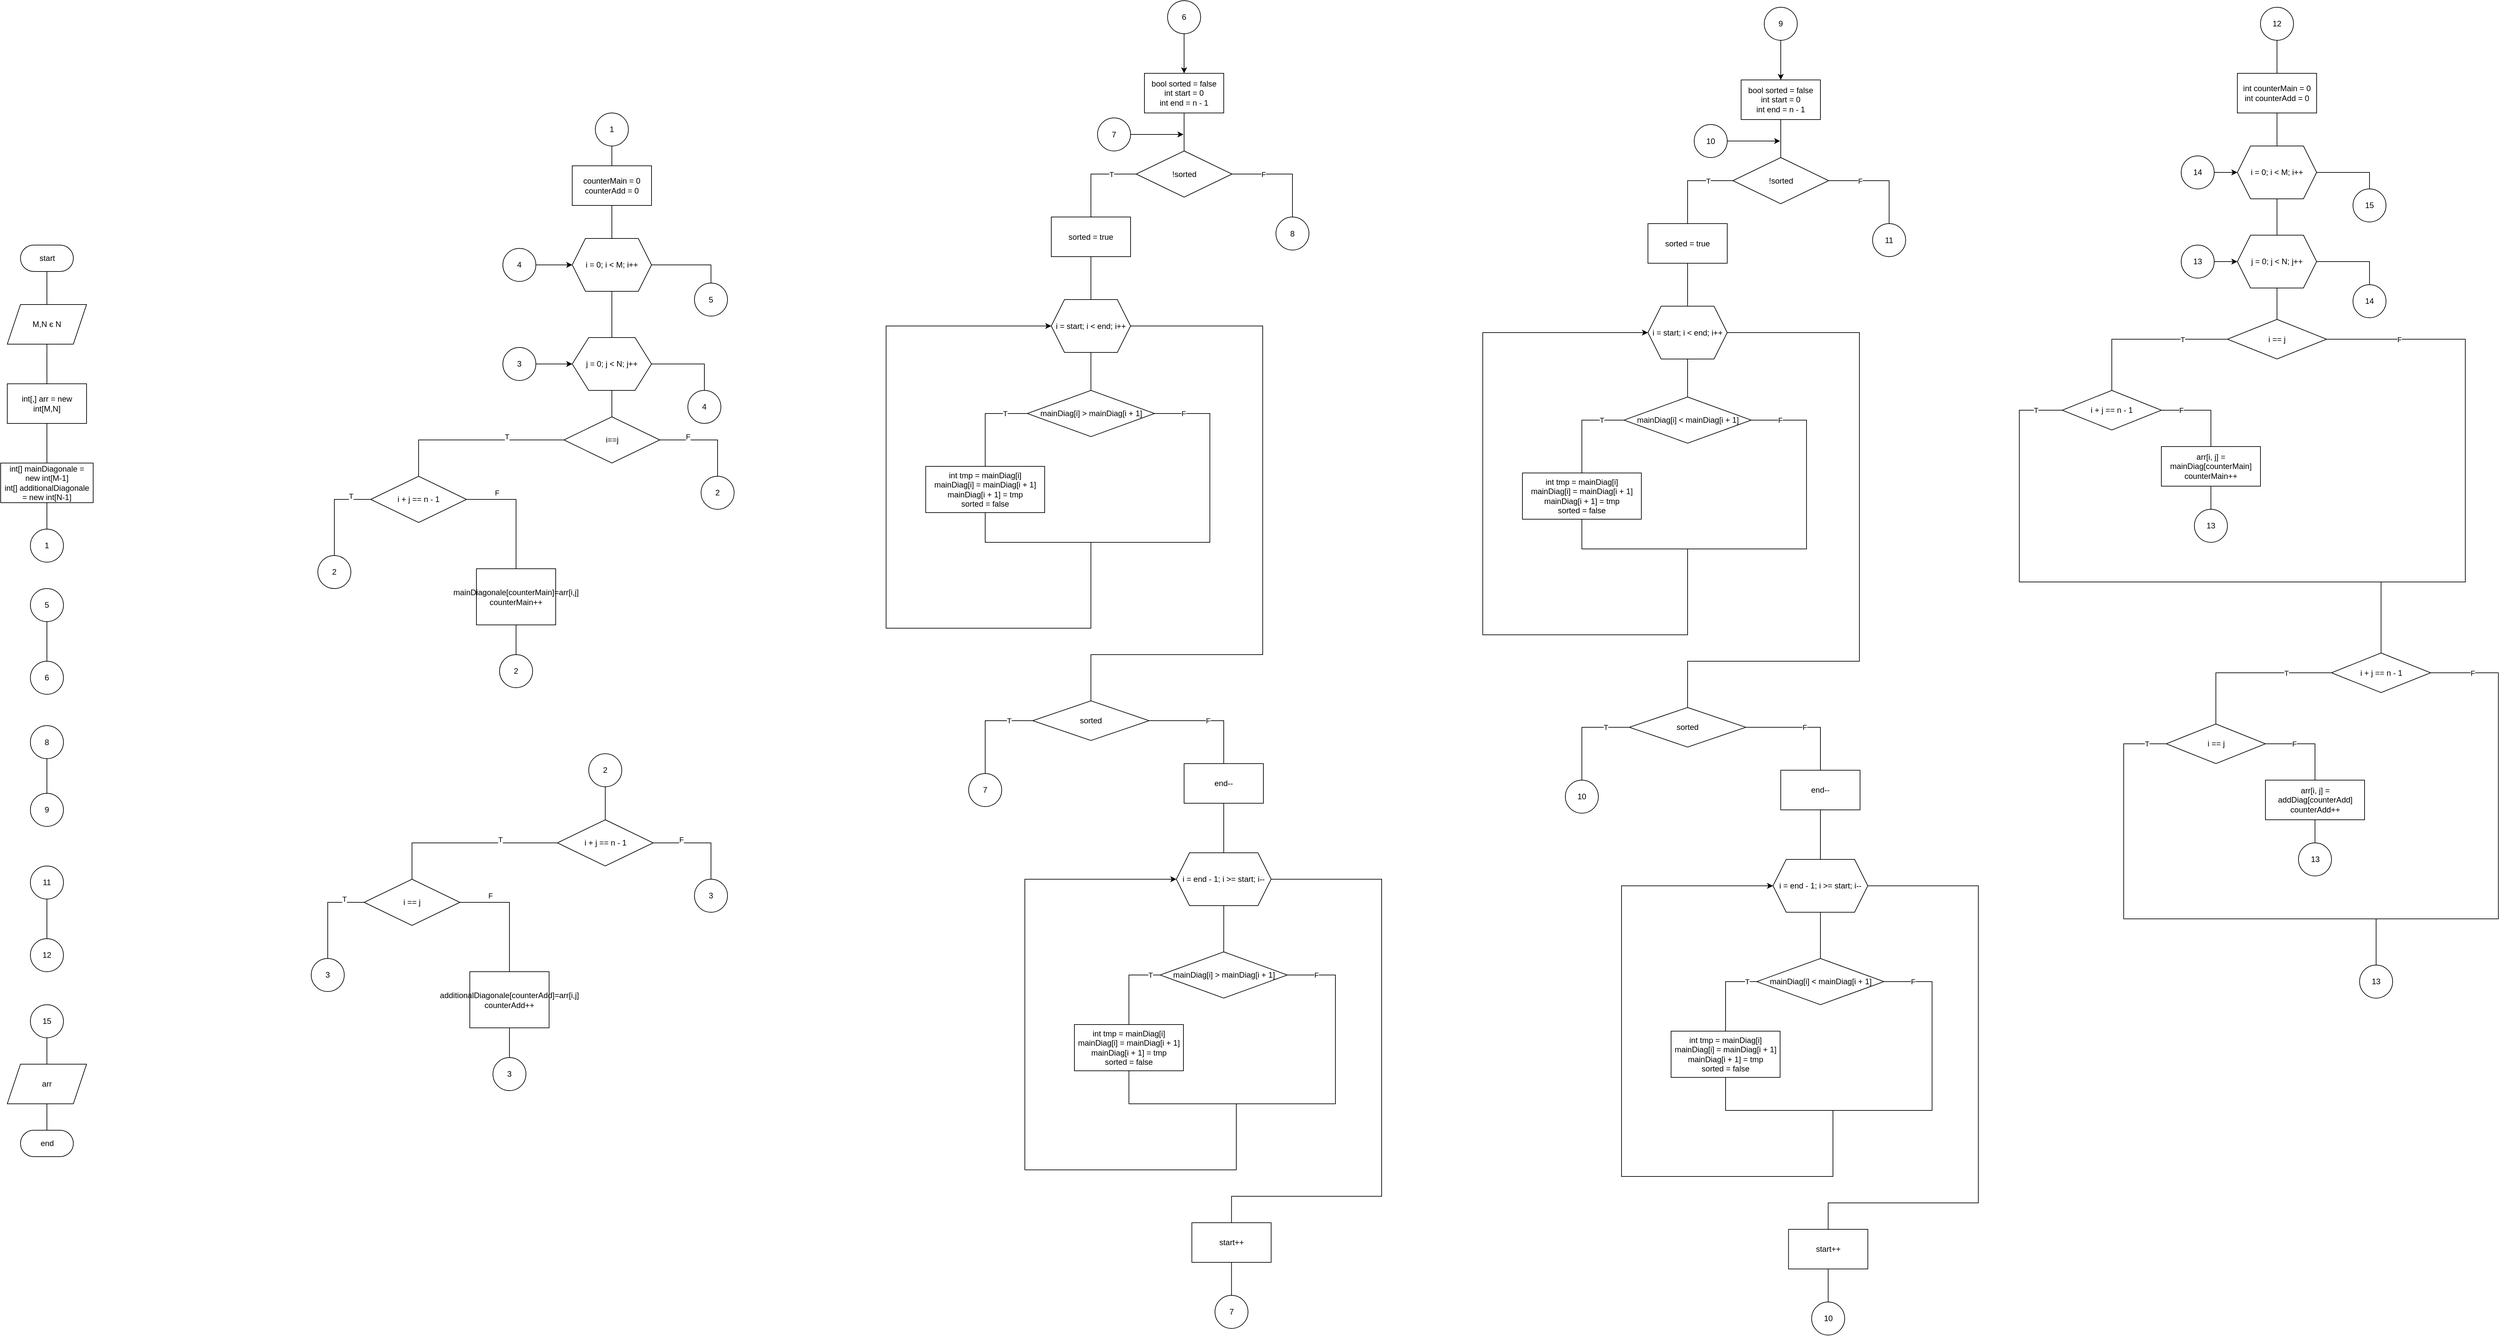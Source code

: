 <mxfile version="15.2.7" type="device"><diagram id="kcGEnIb-s4GbAaWjEmG8" name="Сторінка-1"><mxGraphModel dx="3387" dy="1480" grid="1" gridSize="10" guides="1" tooltips="1" connect="1" arrows="1" fold="1" page="1" pageScale="1" pageWidth="827" pageHeight="1169" math="0" shadow="0"><root><mxCell id="0"/><mxCell id="1" parent="0"/><mxCell id="-osFqX04Jmf_6uhI0nrm-4" style="edgeStyle=orthogonalEdgeStyle;rounded=0;orthogonalLoop=1;jettySize=auto;html=1;entryX=0.5;entryY=0;entryDx=0;entryDy=0;endArrow=none;endFill=0;" edge="1" parent="1" source="-osFqX04Jmf_6uhI0nrm-1" target="-osFqX04Jmf_6uhI0nrm-3"><mxGeometry relative="1" as="geometry"/></mxCell><mxCell id="-osFqX04Jmf_6uhI0nrm-1" value="start" style="html=1;dashed=0;whitespace=wrap;shape=mxgraph.dfd.start" vertex="1" parent="1"><mxGeometry x="-520" y="430" width="80" height="40" as="geometry"/></mxCell><mxCell id="-osFqX04Jmf_6uhI0nrm-7" style="edgeStyle=orthogonalEdgeStyle;rounded=0;orthogonalLoop=1;jettySize=auto;html=1;entryX=0.5;entryY=0;entryDx=0;entryDy=0;endArrow=none;endFill=0;" edge="1" parent="1" source="-osFqX04Jmf_6uhI0nrm-3" target="-osFqX04Jmf_6uhI0nrm-6"><mxGeometry relative="1" as="geometry"/></mxCell><mxCell id="-osFqX04Jmf_6uhI0nrm-3" value="M,N є N" style="shape=parallelogram;perimeter=parallelogramPerimeter;whiteSpace=wrap;html=1;fixedSize=1;" vertex="1" parent="1"><mxGeometry x="-540" y="520" width="120" height="60" as="geometry"/></mxCell><mxCell id="-osFqX04Jmf_6uhI0nrm-9" style="edgeStyle=orthogonalEdgeStyle;rounded=0;orthogonalLoop=1;jettySize=auto;html=1;entryX=0.5;entryY=0;entryDx=0;entryDy=0;endArrow=none;endFill=0;" edge="1" parent="1" source="-osFqX04Jmf_6uhI0nrm-6" target="-osFqX04Jmf_6uhI0nrm-8"><mxGeometry relative="1" as="geometry"/></mxCell><mxCell id="-osFqX04Jmf_6uhI0nrm-6" value="int[,] arr = new int[M,N]" style="rounded=0;whiteSpace=wrap;html=1;" vertex="1" parent="1"><mxGeometry x="-540" y="640" width="120" height="60" as="geometry"/></mxCell><mxCell id="-osFqX04Jmf_6uhI0nrm-11" style="edgeStyle=orthogonalEdgeStyle;rounded=0;orthogonalLoop=1;jettySize=auto;html=1;entryX=0.5;entryY=0;entryDx=0;entryDy=0;endArrow=none;endFill=0;" edge="1" parent="1" source="-osFqX04Jmf_6uhI0nrm-8" target="-osFqX04Jmf_6uhI0nrm-10"><mxGeometry relative="1" as="geometry"/></mxCell><mxCell id="-osFqX04Jmf_6uhI0nrm-8" value="int[] mainDiagonale = new int[M-1]&lt;br&gt;int[] additionalDiagonale = new int[N-1]" style="rounded=0;whiteSpace=wrap;html=1;" vertex="1" parent="1"><mxGeometry x="-550" y="760" width="140" height="60" as="geometry"/></mxCell><mxCell id="-osFqX04Jmf_6uhI0nrm-10" value="1" style="ellipse;whiteSpace=wrap;html=1;aspect=fixed;" vertex="1" parent="1"><mxGeometry x="-505" y="860" width="50" height="50" as="geometry"/></mxCell><mxCell id="-osFqX04Jmf_6uhI0nrm-32" style="edgeStyle=orthogonalEdgeStyle;rounded=0;orthogonalLoop=1;jettySize=auto;html=1;entryX=0.5;entryY=0;entryDx=0;entryDy=0;endArrow=none;endFill=0;" edge="1" parent="1" source="-osFqX04Jmf_6uhI0nrm-12" target="-osFqX04Jmf_6uhI0nrm-31"><mxGeometry relative="1" as="geometry"/></mxCell><mxCell id="-osFqX04Jmf_6uhI0nrm-12" value="1" style="ellipse;whiteSpace=wrap;html=1;aspect=fixed;" vertex="1" parent="1"><mxGeometry x="350" y="230" width="50" height="50" as="geometry"/></mxCell><mxCell id="-osFqX04Jmf_6uhI0nrm-16" style="edgeStyle=orthogonalEdgeStyle;rounded=0;orthogonalLoop=1;jettySize=auto;html=1;entryX=0.5;entryY=0;entryDx=0;entryDy=0;endArrow=none;endFill=0;" edge="1" parent="1" source="-osFqX04Jmf_6uhI0nrm-13" target="-osFqX04Jmf_6uhI0nrm-19"><mxGeometry relative="1" as="geometry"><mxPoint x="375" y="560" as="targetPoint"/><Array as="points"/></mxGeometry></mxCell><mxCell id="-osFqX04Jmf_6uhI0nrm-45" style="edgeStyle=orthogonalEdgeStyle;rounded=0;orthogonalLoop=1;jettySize=auto;html=1;entryX=0.5;entryY=0;entryDx=0;entryDy=0;endArrow=none;endFill=0;" edge="1" parent="1" source="-osFqX04Jmf_6uhI0nrm-13" target="-osFqX04Jmf_6uhI0nrm-44"><mxGeometry relative="1" as="geometry"><Array as="points"><mxPoint x="525" y="460"/></Array></mxGeometry></mxCell><mxCell id="-osFqX04Jmf_6uhI0nrm-13" value="i = 0; i &amp;lt; M; i++" style="shape=hexagon;perimeter=hexagonPerimeter2;whiteSpace=wrap;html=1;fixedSize=1;" vertex="1" parent="1"><mxGeometry x="315" y="420" width="120" height="80" as="geometry"/></mxCell><mxCell id="-osFqX04Jmf_6uhI0nrm-26" value="T" style="edgeStyle=orthogonalEdgeStyle;rounded=0;orthogonalLoop=1;jettySize=auto;html=1;entryX=0.5;entryY=0;entryDx=0;entryDy=0;endArrow=none;endFill=0;" edge="1" parent="1" source="-osFqX04Jmf_6uhI0nrm-18" target="-osFqX04Jmf_6uhI0nrm-25"><mxGeometry x="-0.37" y="-5" relative="1" as="geometry"><Array as="points"><mxPoint x="83" y="725"/></Array><mxPoint as="offset"/></mxGeometry></mxCell><mxCell id="-osFqX04Jmf_6uhI0nrm-49" value="F" style="edgeStyle=orthogonalEdgeStyle;rounded=0;orthogonalLoop=1;jettySize=auto;html=1;entryX=0.5;entryY=0;entryDx=0;entryDy=0;endArrow=none;endFill=0;" edge="1" parent="1" source="-osFqX04Jmf_6uhI0nrm-18" target="-osFqX04Jmf_6uhI0nrm-48"><mxGeometry x="-0.402" y="5" relative="1" as="geometry"><mxPoint as="offset"/></mxGeometry></mxCell><mxCell id="-osFqX04Jmf_6uhI0nrm-18" value="i==j" style="rhombus;whiteSpace=wrap;html=1;" vertex="1" parent="1"><mxGeometry x="302.5" y="690" width="145" height="70" as="geometry"/></mxCell><mxCell id="-osFqX04Jmf_6uhI0nrm-20" style="edgeStyle=orthogonalEdgeStyle;rounded=0;orthogonalLoop=1;jettySize=auto;html=1;entryX=0.5;entryY=0;entryDx=0;entryDy=0;endArrow=none;endFill=0;" edge="1" parent="1" source="-osFqX04Jmf_6uhI0nrm-19" target="-osFqX04Jmf_6uhI0nrm-18"><mxGeometry relative="1" as="geometry"/></mxCell><mxCell id="-osFqX04Jmf_6uhI0nrm-43" style="edgeStyle=orthogonalEdgeStyle;rounded=0;orthogonalLoop=1;jettySize=auto;html=1;entryX=0.5;entryY=0;entryDx=0;entryDy=0;endArrow=none;endFill=0;" edge="1" parent="1" source="-osFqX04Jmf_6uhI0nrm-19" target="-osFqX04Jmf_6uhI0nrm-42"><mxGeometry relative="1" as="geometry"><Array as="points"><mxPoint x="515" y="610"/></Array></mxGeometry></mxCell><mxCell id="-osFqX04Jmf_6uhI0nrm-19" value="j = 0; j &amp;lt; N; j++" style="shape=hexagon;perimeter=hexagonPerimeter2;whiteSpace=wrap;html=1;fixedSize=1;size=25;" vertex="1" parent="1"><mxGeometry x="315" y="570" width="120" height="80" as="geometry"/></mxCell><mxCell id="-osFqX04Jmf_6uhI0nrm-28" value="F" style="edgeStyle=orthogonalEdgeStyle;rounded=0;orthogonalLoop=1;jettySize=auto;html=1;entryX=0.5;entryY=0;entryDx=0;entryDy=0;endArrow=none;endFill=0;" edge="1" parent="1" source="-osFqX04Jmf_6uhI0nrm-25" target="-osFqX04Jmf_6uhI0nrm-27"><mxGeometry x="-0.496" y="10" relative="1" as="geometry"><Array as="points"><mxPoint x="230" y="815"/></Array><mxPoint as="offset"/></mxGeometry></mxCell><mxCell id="-osFqX04Jmf_6uhI0nrm-35" value="T" style="edgeStyle=orthogonalEdgeStyle;rounded=0;orthogonalLoop=1;jettySize=auto;html=1;entryX=0.5;entryY=0;entryDx=0;entryDy=0;endArrow=none;endFill=0;" edge="1" parent="1" source="-osFqX04Jmf_6uhI0nrm-25" target="-osFqX04Jmf_6uhI0nrm-47"><mxGeometry x="-0.57" y="-5" relative="1" as="geometry"><mxPoint x="-45" y="900" as="targetPoint"/><mxPoint as="offset"/></mxGeometry></mxCell><mxCell id="-osFqX04Jmf_6uhI0nrm-25" value="i + j == n - 1" style="rhombus;whiteSpace=wrap;html=1;" vertex="1" parent="1"><mxGeometry x="10" y="780" width="145" height="70" as="geometry"/></mxCell><mxCell id="-osFqX04Jmf_6uhI0nrm-62" style="edgeStyle=orthogonalEdgeStyle;rounded=0;orthogonalLoop=1;jettySize=auto;html=1;entryX=0.5;entryY=0;entryDx=0;entryDy=0;endArrow=none;endFill=0;" edge="1" parent="1" source="-osFqX04Jmf_6uhI0nrm-27" target="-osFqX04Jmf_6uhI0nrm-61"><mxGeometry relative="1" as="geometry"/></mxCell><mxCell id="-osFqX04Jmf_6uhI0nrm-27" value="mainDiagonale[counterMain]=arr[i,j]&lt;br&gt;counterMain++" style="rounded=0;whiteSpace=wrap;html=1;" vertex="1" parent="1"><mxGeometry x="170" y="920" width="120" height="85" as="geometry"/></mxCell><mxCell id="-osFqX04Jmf_6uhI0nrm-33" style="edgeStyle=orthogonalEdgeStyle;rounded=0;orthogonalLoop=1;jettySize=auto;html=1;entryX=0.5;entryY=0;entryDx=0;entryDy=0;endArrow=none;endFill=0;" edge="1" parent="1" source="-osFqX04Jmf_6uhI0nrm-31" target="-osFqX04Jmf_6uhI0nrm-13"><mxGeometry relative="1" as="geometry"/></mxCell><mxCell id="-osFqX04Jmf_6uhI0nrm-31" value="&lt;span style=&quot;color: rgb(0 , 0 , 0) ; font-family: &amp;#34;helvetica&amp;#34; ; font-size: 12px ; font-style: normal ; font-weight: 400 ; letter-spacing: normal ; text-align: center ; text-indent: 0px ; text-transform: none ; word-spacing: 0px ; background-color: rgb(248 , 249 , 250) ; display: inline ; float: none&quot;&gt;counterMain = 0&lt;br&gt;&lt;/span&gt;counterAdd = 0" style="rounded=0;whiteSpace=wrap;html=1;" vertex="1" parent="1"><mxGeometry x="315" y="310" width="120" height="60" as="geometry"/></mxCell><mxCell id="-osFqX04Jmf_6uhI0nrm-40" style="edgeStyle=orthogonalEdgeStyle;rounded=0;orthogonalLoop=1;jettySize=auto;html=1;entryX=0;entryY=0.5;entryDx=0;entryDy=0;endArrow=classic;endFill=1;" edge="1" parent="1" source="-osFqX04Jmf_6uhI0nrm-36" target="-osFqX04Jmf_6uhI0nrm-19"><mxGeometry relative="1" as="geometry"/></mxCell><mxCell id="-osFqX04Jmf_6uhI0nrm-36" value="3" style="ellipse;whiteSpace=wrap;html=1;aspect=fixed;" vertex="1" parent="1"><mxGeometry x="210" y="585" width="50" height="50" as="geometry"/></mxCell><mxCell id="-osFqX04Jmf_6uhI0nrm-41" style="edgeStyle=orthogonalEdgeStyle;rounded=0;orthogonalLoop=1;jettySize=auto;html=1;entryX=0;entryY=0.5;entryDx=0;entryDy=0;endArrow=classic;endFill=1;" edge="1" parent="1" source="-osFqX04Jmf_6uhI0nrm-38" target="-osFqX04Jmf_6uhI0nrm-13"><mxGeometry relative="1" as="geometry"/></mxCell><mxCell id="-osFqX04Jmf_6uhI0nrm-38" value="4" style="ellipse;whiteSpace=wrap;html=1;aspect=fixed;" vertex="1" parent="1"><mxGeometry x="210" y="435" width="50" height="50" as="geometry"/></mxCell><mxCell id="-osFqX04Jmf_6uhI0nrm-42" value="4" style="ellipse;whiteSpace=wrap;html=1;aspect=fixed;" vertex="1" parent="1"><mxGeometry x="490" y="650" width="50" height="50" as="geometry"/></mxCell><mxCell id="-osFqX04Jmf_6uhI0nrm-44" value="5" style="ellipse;whiteSpace=wrap;html=1;aspect=fixed;" vertex="1" parent="1"><mxGeometry x="500" y="487.5" width="50" height="50" as="geometry"/></mxCell><mxCell id="-osFqX04Jmf_6uhI0nrm-68" style="edgeStyle=orthogonalEdgeStyle;rounded=0;orthogonalLoop=1;jettySize=auto;html=1;entryX=0.5;entryY=0;entryDx=0;entryDy=0;endArrow=none;endFill=0;" edge="1" parent="1" source="-osFqX04Jmf_6uhI0nrm-46" target="-osFqX04Jmf_6uhI0nrm-67"><mxGeometry relative="1" as="geometry"/></mxCell><mxCell id="-osFqX04Jmf_6uhI0nrm-46" value="5" style="ellipse;whiteSpace=wrap;html=1;aspect=fixed;" vertex="1" parent="1"><mxGeometry x="-505" y="950" width="50" height="50" as="geometry"/></mxCell><mxCell id="-osFqX04Jmf_6uhI0nrm-47" value="2" style="ellipse;whiteSpace=wrap;html=1;aspect=fixed;" vertex="1" parent="1"><mxGeometry x="-70" y="900" width="50" height="50" as="geometry"/></mxCell><mxCell id="-osFqX04Jmf_6uhI0nrm-48" value="2" style="ellipse;whiteSpace=wrap;html=1;aspect=fixed;" vertex="1" parent="1"><mxGeometry x="510" y="780" width="50" height="50" as="geometry"/></mxCell><mxCell id="-osFqX04Jmf_6uhI0nrm-60" style="edgeStyle=orthogonalEdgeStyle;rounded=0;orthogonalLoop=1;jettySize=auto;html=1;entryX=0.5;entryY=0;entryDx=0;entryDy=0;endArrow=none;endFill=0;exitX=0.5;exitY=1;exitDx=0;exitDy=0;" edge="1" parent="1" source="-osFqX04Jmf_6uhI0nrm-50" target="-osFqX04Jmf_6uhI0nrm-53"><mxGeometry relative="1" as="geometry"><mxPoint x="365" y="1220" as="sourcePoint"/></mxGeometry></mxCell><mxCell id="-osFqX04Jmf_6uhI0nrm-50" value="2" style="ellipse;whiteSpace=wrap;html=1;aspect=fixed;" vertex="1" parent="1"><mxGeometry x="340" y="1200" width="50" height="50" as="geometry"/></mxCell><mxCell id="-osFqX04Jmf_6uhI0nrm-51" value="T" style="edgeStyle=orthogonalEdgeStyle;rounded=0;orthogonalLoop=1;jettySize=auto;html=1;entryX=0.5;entryY=0;entryDx=0;entryDy=0;endArrow=none;endFill=0;" edge="1" parent="1" source="-osFqX04Jmf_6uhI0nrm-53" target="-osFqX04Jmf_6uhI0nrm-56"><mxGeometry x="-0.37" y="-5" relative="1" as="geometry"><Array as="points"><mxPoint x="73" y="1335"/></Array><mxPoint as="offset"/></mxGeometry></mxCell><mxCell id="-osFqX04Jmf_6uhI0nrm-52" value="F" style="edgeStyle=orthogonalEdgeStyle;rounded=0;orthogonalLoop=1;jettySize=auto;html=1;entryX=0.5;entryY=0;entryDx=0;entryDy=0;endArrow=none;endFill=0;" edge="1" parent="1" source="-osFqX04Jmf_6uhI0nrm-53" target="-osFqX04Jmf_6uhI0nrm-59"><mxGeometry x="-0.402" y="5" relative="1" as="geometry"><mxPoint as="offset"/></mxGeometry></mxCell><mxCell id="-osFqX04Jmf_6uhI0nrm-53" value="i + j == n - 1" style="rhombus;whiteSpace=wrap;html=1;" vertex="1" parent="1"><mxGeometry x="292.5" y="1300" width="145" height="70" as="geometry"/></mxCell><mxCell id="-osFqX04Jmf_6uhI0nrm-54" value="F" style="edgeStyle=orthogonalEdgeStyle;rounded=0;orthogonalLoop=1;jettySize=auto;html=1;entryX=0.5;entryY=0;entryDx=0;entryDy=0;endArrow=none;endFill=0;" edge="1" parent="1" source="-osFqX04Jmf_6uhI0nrm-56" target="-osFqX04Jmf_6uhI0nrm-57"><mxGeometry x="-0.496" y="10" relative="1" as="geometry"><Array as="points"><mxPoint x="220" y="1425"/></Array><mxPoint as="offset"/></mxGeometry></mxCell><mxCell id="-osFqX04Jmf_6uhI0nrm-55" value="T" style="edgeStyle=orthogonalEdgeStyle;rounded=0;orthogonalLoop=1;jettySize=auto;html=1;entryX=0.5;entryY=0;entryDx=0;entryDy=0;endArrow=none;endFill=0;" edge="1" parent="1" source="-osFqX04Jmf_6uhI0nrm-56" target="-osFqX04Jmf_6uhI0nrm-58"><mxGeometry x="-0.57" y="-5" relative="1" as="geometry"><mxPoint x="-55" y="1510" as="targetPoint"/><mxPoint as="offset"/></mxGeometry></mxCell><mxCell id="-osFqX04Jmf_6uhI0nrm-56" value="i == j" style="rhombus;whiteSpace=wrap;html=1;" vertex="1" parent="1"><mxGeometry y="1390" width="145" height="70" as="geometry"/></mxCell><mxCell id="-osFqX04Jmf_6uhI0nrm-64" style="edgeStyle=orthogonalEdgeStyle;rounded=0;orthogonalLoop=1;jettySize=auto;html=1;entryX=0.5;entryY=0;entryDx=0;entryDy=0;endArrow=none;endFill=0;" edge="1" parent="1" source="-osFqX04Jmf_6uhI0nrm-57" target="-osFqX04Jmf_6uhI0nrm-63"><mxGeometry relative="1" as="geometry"/></mxCell><mxCell id="-osFqX04Jmf_6uhI0nrm-57" value="additionalDiagonale[counterAdd]=arr[i,j]&lt;br&gt;counterAdd++" style="rounded=0;whiteSpace=wrap;html=1;" vertex="1" parent="1"><mxGeometry x="160" y="1530" width="120" height="85" as="geometry"/></mxCell><mxCell id="-osFqX04Jmf_6uhI0nrm-58" value="3" style="ellipse;whiteSpace=wrap;html=1;aspect=fixed;" vertex="1" parent="1"><mxGeometry x="-80" y="1510" width="50" height="50" as="geometry"/></mxCell><mxCell id="-osFqX04Jmf_6uhI0nrm-59" value="3" style="ellipse;whiteSpace=wrap;html=1;aspect=fixed;" vertex="1" parent="1"><mxGeometry x="500" y="1390" width="50" height="50" as="geometry"/></mxCell><mxCell id="-osFqX04Jmf_6uhI0nrm-61" value="2" style="ellipse;whiteSpace=wrap;html=1;aspect=fixed;" vertex="1" parent="1"><mxGeometry x="205" y="1050" width="50" height="50" as="geometry"/></mxCell><mxCell id="-osFqX04Jmf_6uhI0nrm-63" value="3" style="ellipse;whiteSpace=wrap;html=1;aspect=fixed;" vertex="1" parent="1"><mxGeometry x="195" y="1660" width="50" height="50" as="geometry"/></mxCell><mxCell id="-osFqX04Jmf_6uhI0nrm-67" value="6" style="ellipse;whiteSpace=wrap;html=1;aspect=fixed;" vertex="1" parent="1"><mxGeometry x="-505" y="1060" width="50" height="50" as="geometry"/></mxCell><mxCell id="-osFqX04Jmf_6uhI0nrm-73" style="edgeStyle=orthogonalEdgeStyle;rounded=0;orthogonalLoop=1;jettySize=auto;html=1;entryX=0.5;entryY=0;entryDx=0;entryDy=0;endArrow=classic;endFill=1;" edge="1" parent="1" source="-osFqX04Jmf_6uhI0nrm-69" target="-osFqX04Jmf_6uhI0nrm-72"><mxGeometry relative="1" as="geometry"/></mxCell><mxCell id="-osFqX04Jmf_6uhI0nrm-69" value="6" style="ellipse;whiteSpace=wrap;html=1;aspect=fixed;" vertex="1" parent="1"><mxGeometry x="1216" y="60" width="50" height="50" as="geometry"/></mxCell><mxCell id="-osFqX04Jmf_6uhI0nrm-84" style="edgeStyle=orthogonalEdgeStyle;rounded=0;orthogonalLoop=1;jettySize=auto;html=1;entryX=0.5;entryY=0;entryDx=0;entryDy=0;endArrow=none;endFill=0;" edge="1" parent="1" source="-osFqX04Jmf_6uhI0nrm-72" target="-osFqX04Jmf_6uhI0nrm-74"><mxGeometry relative="1" as="geometry"><mxPoint x="1241.0" y="290" as="targetPoint"/></mxGeometry></mxCell><mxCell id="-osFqX04Jmf_6uhI0nrm-72" value="bool sorted = false&lt;br&gt;int start = 0&lt;br&gt;int end = n - 1" style="rounded=0;whiteSpace=wrap;html=1;" vertex="1" parent="1"><mxGeometry x="1181" y="170" width="120" height="60" as="geometry"/></mxCell><mxCell id="-osFqX04Jmf_6uhI0nrm-80" value="T" style="edgeStyle=orthogonalEdgeStyle;rounded=0;orthogonalLoop=1;jettySize=auto;html=1;entryX=0.5;entryY=0;entryDx=0;entryDy=0;endArrow=none;endFill=0;" edge="1" parent="1" source="-osFqX04Jmf_6uhI0nrm-74" target="-osFqX04Jmf_6uhI0nrm-79"><mxGeometry x="-0.423" relative="1" as="geometry"><mxPoint x="1" as="offset"/></mxGeometry></mxCell><mxCell id="-osFqX04Jmf_6uhI0nrm-120" value="F" style="edgeStyle=orthogonalEdgeStyle;rounded=0;orthogonalLoop=1;jettySize=auto;html=1;entryX=0.5;entryY=0;entryDx=0;entryDy=0;endArrow=none;endFill=0;" edge="1" parent="1" source="-osFqX04Jmf_6uhI0nrm-74" target="-osFqX04Jmf_6uhI0nrm-119"><mxGeometry x="-0.406" relative="1" as="geometry"><mxPoint x="1" as="offset"/></mxGeometry></mxCell><mxCell id="-osFqX04Jmf_6uhI0nrm-74" value="!sorted" style="rhombus;whiteSpace=wrap;html=1;" vertex="1" parent="1"><mxGeometry x="1168.5" y="287.5" width="145" height="70" as="geometry"/></mxCell><mxCell id="-osFqX04Jmf_6uhI0nrm-82" style="edgeStyle=orthogonalEdgeStyle;rounded=0;orthogonalLoop=1;jettySize=auto;html=1;entryX=0.5;entryY=0;entryDx=0;entryDy=0;endArrow=none;endFill=0;" edge="1" parent="1" source="-osFqX04Jmf_6uhI0nrm-79" target="-osFqX04Jmf_6uhI0nrm-81"><mxGeometry relative="1" as="geometry"/></mxCell><mxCell id="-osFqX04Jmf_6uhI0nrm-79" value="sorted = true" style="rounded=0;whiteSpace=wrap;html=1;" vertex="1" parent="1"><mxGeometry x="1040" y="387.5" width="120" height="60" as="geometry"/></mxCell><mxCell id="-osFqX04Jmf_6uhI0nrm-86" style="edgeStyle=orthogonalEdgeStyle;rounded=0;orthogonalLoop=1;jettySize=auto;html=1;entryX=0.5;entryY=0;entryDx=0;entryDy=0;endArrow=none;endFill=0;" edge="1" parent="1" source="-osFqX04Jmf_6uhI0nrm-81" target="-osFqX04Jmf_6uhI0nrm-85"><mxGeometry relative="1" as="geometry"/></mxCell><mxCell id="-osFqX04Jmf_6uhI0nrm-92" style="edgeStyle=orthogonalEdgeStyle;rounded=0;orthogonalLoop=1;jettySize=auto;html=1;entryX=0.5;entryY=0;entryDx=0;entryDy=0;endArrow=none;endFill=0;" edge="1" parent="1" source="-osFqX04Jmf_6uhI0nrm-81" target="-osFqX04Jmf_6uhI0nrm-93"><mxGeometry relative="1" as="geometry"><mxPoint x="1100" y="1110" as="targetPoint"/><Array as="points"><mxPoint x="1360" y="552"/><mxPoint x="1360" y="1050"/><mxPoint x="1100" y="1050"/></Array></mxGeometry></mxCell><mxCell id="-osFqX04Jmf_6uhI0nrm-81" value="i = start; i &amp;lt; end; i++" style="shape=hexagon;perimeter=hexagonPerimeter2;whiteSpace=wrap;html=1;fixedSize=1;" vertex="1" parent="1"><mxGeometry x="1040" y="512.5" width="120" height="80" as="geometry"/></mxCell><mxCell id="-osFqX04Jmf_6uhI0nrm-88" value="T" style="edgeStyle=orthogonalEdgeStyle;rounded=0;orthogonalLoop=1;jettySize=auto;html=1;entryX=0.5;entryY=0;entryDx=0;entryDy=0;endArrow=none;endFill=0;" edge="1" parent="1" source="-osFqX04Jmf_6uhI0nrm-85" target="-osFqX04Jmf_6uhI0nrm-87"><mxGeometry x="-0.528" relative="1" as="geometry"><Array as="points"><mxPoint x="940" y="685"/></Array><mxPoint as="offset"/></mxGeometry></mxCell><mxCell id="-osFqX04Jmf_6uhI0nrm-90" value="F" style="edgeStyle=orthogonalEdgeStyle;rounded=0;orthogonalLoop=1;jettySize=auto;html=1;endArrow=none;endFill=0;" edge="1" parent="1" source="-osFqX04Jmf_6uhI0nrm-85"><mxGeometry x="-0.831" relative="1" as="geometry"><mxPoint x="1100" y="940" as="targetPoint"/><Array as="points"><mxPoint x="1280" y="685"/><mxPoint x="1280" y="880"/><mxPoint x="1100" y="880"/></Array><mxPoint as="offset"/></mxGeometry></mxCell><mxCell id="-osFqX04Jmf_6uhI0nrm-85" value="mainDiag[i] &amp;gt; mainDiag[i + 1]" style="rhombus;whiteSpace=wrap;html=1;" vertex="1" parent="1"><mxGeometry x="1003.75" y="650" width="192.5" height="70" as="geometry"/></mxCell><mxCell id="-osFqX04Jmf_6uhI0nrm-89" style="edgeStyle=orthogonalEdgeStyle;rounded=0;orthogonalLoop=1;jettySize=auto;html=1;endArrow=classic;endFill=1;entryX=0;entryY=0.5;entryDx=0;entryDy=0;" edge="1" parent="1" source="-osFqX04Jmf_6uhI0nrm-87" target="-osFqX04Jmf_6uhI0nrm-81"><mxGeometry relative="1" as="geometry"><mxPoint x="1100" y="940" as="targetPoint"/><Array as="points"><mxPoint x="940" y="880"/><mxPoint x="1100" y="880"/><mxPoint x="1100" y="1010"/><mxPoint x="790" y="1010"/><mxPoint x="790" y="552"/></Array></mxGeometry></mxCell><mxCell id="-osFqX04Jmf_6uhI0nrm-87" value="int tmp = mainDiag[i]&lt;br&gt;mainDiag[i] = mainDiag[i + 1]&lt;br&gt;mainDiag[i + 1] = tmp&lt;br&gt;sorted = false" style="rounded=0;whiteSpace=wrap;html=1;" vertex="1" parent="1"><mxGeometry x="850" y="765" width="180" height="70" as="geometry"/></mxCell><mxCell id="-osFqX04Jmf_6uhI0nrm-104" value="T" style="edgeStyle=orthogonalEdgeStyle;rounded=0;orthogonalLoop=1;jettySize=auto;html=1;entryX=0.5;entryY=0;entryDx=0;entryDy=0;endArrow=none;endFill=0;" edge="1" parent="1" source="-osFqX04Jmf_6uhI0nrm-93" target="-osFqX04Jmf_6uhI0nrm-101"><mxGeometry x="-0.534" relative="1" as="geometry"><Array as="points"><mxPoint x="940" y="1150"/><mxPoint x="940" y="1230"/></Array><mxPoint as="offset"/></mxGeometry></mxCell><mxCell id="-osFqX04Jmf_6uhI0nrm-106" value="F" style="edgeStyle=orthogonalEdgeStyle;rounded=0;orthogonalLoop=1;jettySize=auto;html=1;entryX=0.5;entryY=0;entryDx=0;entryDy=0;endArrow=none;endFill=0;" edge="1" parent="1" source="-osFqX04Jmf_6uhI0nrm-93" target="-osFqX04Jmf_6uhI0nrm-105"><mxGeometry relative="1" as="geometry"/></mxCell><mxCell id="-osFqX04Jmf_6uhI0nrm-93" value="sorted" style="rhombus;whiteSpace=wrap;html=1;" vertex="1" parent="1"><mxGeometry x="1011.88" y="1120" width="176.25" height="60" as="geometry"/></mxCell><mxCell id="-osFqX04Jmf_6uhI0nrm-100" style="edgeStyle=orthogonalEdgeStyle;rounded=0;orthogonalLoop=1;jettySize=auto;html=1;endArrow=classic;endFill=1;" edge="1" parent="1" source="-osFqX04Jmf_6uhI0nrm-99"><mxGeometry relative="1" as="geometry"><mxPoint x="1240" y="262.5" as="targetPoint"/></mxGeometry></mxCell><mxCell id="-osFqX04Jmf_6uhI0nrm-99" value="7" style="ellipse;whiteSpace=wrap;html=1;aspect=fixed;" vertex="1" parent="1"><mxGeometry x="1110" y="237.5" width="50" height="50" as="geometry"/></mxCell><mxCell id="-osFqX04Jmf_6uhI0nrm-101" value="7" style="ellipse;whiteSpace=wrap;html=1;aspect=fixed;" vertex="1" parent="1"><mxGeometry x="915" y="1230" width="50" height="50" as="geometry"/></mxCell><mxCell id="-osFqX04Jmf_6uhI0nrm-108" style="edgeStyle=orthogonalEdgeStyle;rounded=0;orthogonalLoop=1;jettySize=auto;html=1;entryX=0.5;entryY=0;entryDx=0;entryDy=0;endArrow=none;endFill=0;" edge="1" parent="1" source="-osFqX04Jmf_6uhI0nrm-105" target="-osFqX04Jmf_6uhI0nrm-107"><mxGeometry relative="1" as="geometry"/></mxCell><mxCell id="-osFqX04Jmf_6uhI0nrm-105" value="end--" style="rounded=0;whiteSpace=wrap;html=1;" vertex="1" parent="1"><mxGeometry x="1241" y="1215" width="120" height="60" as="geometry"/></mxCell><mxCell id="-osFqX04Jmf_6uhI0nrm-110" style="edgeStyle=orthogonalEdgeStyle;rounded=0;orthogonalLoop=1;jettySize=auto;html=1;entryX=0.5;entryY=0;entryDx=0;entryDy=0;endArrow=none;endFill=0;" edge="1" parent="1" source="-osFqX04Jmf_6uhI0nrm-107" target="-osFqX04Jmf_6uhI0nrm-109"><mxGeometry relative="1" as="geometry"/></mxCell><mxCell id="-osFqX04Jmf_6uhI0nrm-116" style="edgeStyle=orthogonalEdgeStyle;rounded=0;orthogonalLoop=1;jettySize=auto;html=1;entryX=0.5;entryY=0;entryDx=0;entryDy=0;endArrow=none;endFill=0;" edge="1" parent="1" source="-osFqX04Jmf_6uhI0nrm-107" target="-osFqX04Jmf_6uhI0nrm-115"><mxGeometry relative="1" as="geometry"><Array as="points"><mxPoint x="1540" y="1390"/><mxPoint x="1540" y="1870"/><mxPoint x="1313" y="1870"/></Array></mxGeometry></mxCell><mxCell id="-osFqX04Jmf_6uhI0nrm-107" value="i = end - 1; i &amp;gt;= start; i--" style="shape=hexagon;perimeter=hexagonPerimeter2;whiteSpace=wrap;html=1;fixedSize=1;" vertex="1" parent="1"><mxGeometry x="1229.25" y="1350" width="143.5" height="80" as="geometry"/></mxCell><mxCell id="-osFqX04Jmf_6uhI0nrm-112" value="T" style="edgeStyle=orthogonalEdgeStyle;rounded=0;orthogonalLoop=1;jettySize=auto;html=1;entryX=0.5;entryY=0;entryDx=0;entryDy=0;endArrow=none;endFill=0;" edge="1" parent="1" source="-osFqX04Jmf_6uhI0nrm-109" target="-osFqX04Jmf_6uhI0nrm-111"><mxGeometry x="-0.756" relative="1" as="geometry"><Array as="points"><mxPoint x="1158" y="1535"/></Array><mxPoint as="offset"/></mxGeometry></mxCell><mxCell id="-osFqX04Jmf_6uhI0nrm-114" value="F" style="edgeStyle=orthogonalEdgeStyle;rounded=0;orthogonalLoop=1;jettySize=auto;html=1;endArrow=none;endFill=0;" edge="1" parent="1" source="-osFqX04Jmf_6uhI0nrm-109"><mxGeometry x="-0.817" relative="1" as="geometry"><mxPoint x="1320" y="1780" as="targetPoint"/><Array as="points"><mxPoint x="1470" y="1535"/><mxPoint x="1470" y="1730"/><mxPoint x="1320" y="1730"/></Array><mxPoint x="1" as="offset"/></mxGeometry></mxCell><mxCell id="-osFqX04Jmf_6uhI0nrm-109" value="mainDiag[i] &amp;gt; mainDiag[i + 1]" style="rhombus;whiteSpace=wrap;html=1;" vertex="1" parent="1"><mxGeometry x="1204.75" y="1500" width="192.5" height="70" as="geometry"/></mxCell><mxCell id="-osFqX04Jmf_6uhI0nrm-113" style="edgeStyle=orthogonalEdgeStyle;rounded=0;orthogonalLoop=1;jettySize=auto;html=1;endArrow=classic;endFill=1;entryX=0;entryY=0.5;entryDx=0;entryDy=0;" edge="1" parent="1" source="-osFqX04Jmf_6uhI0nrm-111" target="-osFqX04Jmf_6uhI0nrm-107"><mxGeometry relative="1" as="geometry"><mxPoint x="1320" y="1780" as="targetPoint"/><Array as="points"><mxPoint x="1158" y="1730"/><mxPoint x="1320" y="1730"/><mxPoint x="1320" y="1830"/><mxPoint x="1000" y="1830"/><mxPoint x="1000" y="1390"/></Array></mxGeometry></mxCell><mxCell id="-osFqX04Jmf_6uhI0nrm-111" value="int tmp = mainDiag[i]&lt;br&gt;mainDiag[i] = mainDiag[i + 1]&lt;br&gt;mainDiag[i + 1] = tmp&lt;br&gt;sorted = false" style="rounded=0;whiteSpace=wrap;html=1;" vertex="1" parent="1"><mxGeometry x="1075" y="1610" width="165" height="70" as="geometry"/></mxCell><mxCell id="-osFqX04Jmf_6uhI0nrm-118" style="edgeStyle=orthogonalEdgeStyle;rounded=0;orthogonalLoop=1;jettySize=auto;html=1;entryX=0.5;entryY=0;entryDx=0;entryDy=0;endArrow=none;endFill=0;" edge="1" parent="1" source="-osFqX04Jmf_6uhI0nrm-115" target="-osFqX04Jmf_6uhI0nrm-117"><mxGeometry relative="1" as="geometry"/></mxCell><mxCell id="-osFqX04Jmf_6uhI0nrm-115" value="start++" style="rounded=0;whiteSpace=wrap;html=1;" vertex="1" parent="1"><mxGeometry x="1252.75" y="1910" width="120" height="60" as="geometry"/></mxCell><mxCell id="-osFqX04Jmf_6uhI0nrm-117" value="7" style="ellipse;whiteSpace=wrap;html=1;aspect=fixed;" vertex="1" parent="1"><mxGeometry x="1287.75" y="2020" width="50" height="50" as="geometry"/></mxCell><mxCell id="-osFqX04Jmf_6uhI0nrm-119" value="8" style="ellipse;whiteSpace=wrap;html=1;aspect=fixed;" vertex="1" parent="1"><mxGeometry x="1380" y="387.5" width="50" height="50" as="geometry"/></mxCell><mxCell id="-osFqX04Jmf_6uhI0nrm-162" style="edgeStyle=orthogonalEdgeStyle;rounded=0;orthogonalLoop=1;jettySize=auto;html=1;entryX=0.5;entryY=0;entryDx=0;entryDy=0;endArrow=none;endFill=0;" edge="1" parent="1" source="-osFqX04Jmf_6uhI0nrm-121" target="-osFqX04Jmf_6uhI0nrm-161"><mxGeometry relative="1" as="geometry"/></mxCell><mxCell id="-osFqX04Jmf_6uhI0nrm-121" value="8" style="ellipse;whiteSpace=wrap;html=1;aspect=fixed;" vertex="1" parent="1"><mxGeometry x="-505" y="1157.5" width="50" height="50" as="geometry"/></mxCell><mxCell id="-osFqX04Jmf_6uhI0nrm-123" style="edgeStyle=orthogonalEdgeStyle;rounded=0;orthogonalLoop=1;jettySize=auto;html=1;entryX=0.5;entryY=0;entryDx=0;entryDy=0;endArrow=classic;endFill=1;" edge="1" parent="1" source="-osFqX04Jmf_6uhI0nrm-124" target="-osFqX04Jmf_6uhI0nrm-126"><mxGeometry relative="1" as="geometry"/></mxCell><mxCell id="-osFqX04Jmf_6uhI0nrm-124" value="9" style="ellipse;whiteSpace=wrap;html=1;aspect=fixed;" vertex="1" parent="1"><mxGeometry x="2119" y="70" width="50" height="50" as="geometry"/></mxCell><mxCell id="-osFqX04Jmf_6uhI0nrm-125" style="edgeStyle=orthogonalEdgeStyle;rounded=0;orthogonalLoop=1;jettySize=auto;html=1;entryX=0.5;entryY=0;entryDx=0;entryDy=0;endArrow=none;endFill=0;" edge="1" parent="1" source="-osFqX04Jmf_6uhI0nrm-126" target="-osFqX04Jmf_6uhI0nrm-129"><mxGeometry relative="1" as="geometry"><mxPoint x="2144.0" y="300" as="targetPoint"/></mxGeometry></mxCell><mxCell id="-osFqX04Jmf_6uhI0nrm-126" value="bool sorted = false&lt;br&gt;int start = 0&lt;br&gt;int end = n - 1" style="rounded=0;whiteSpace=wrap;html=1;" vertex="1" parent="1"><mxGeometry x="2084" y="180" width="120" height="60" as="geometry"/></mxCell><mxCell id="-osFqX04Jmf_6uhI0nrm-127" value="T" style="edgeStyle=orthogonalEdgeStyle;rounded=0;orthogonalLoop=1;jettySize=auto;html=1;entryX=0.5;entryY=0;entryDx=0;entryDy=0;endArrow=none;endFill=0;" edge="1" parent="1" source="-osFqX04Jmf_6uhI0nrm-129" target="-osFqX04Jmf_6uhI0nrm-131"><mxGeometry x="-0.423" relative="1" as="geometry"><mxPoint x="1" as="offset"/></mxGeometry></mxCell><mxCell id="-osFqX04Jmf_6uhI0nrm-128" value="F" style="edgeStyle=orthogonalEdgeStyle;rounded=0;orthogonalLoop=1;jettySize=auto;html=1;entryX=0.5;entryY=0;entryDx=0;entryDy=0;endArrow=none;endFill=0;" edge="1" parent="1" source="-osFqX04Jmf_6uhI0nrm-129" target="-osFqX04Jmf_6uhI0nrm-159"><mxGeometry x="-0.406" relative="1" as="geometry"><mxPoint x="1" as="offset"/></mxGeometry></mxCell><mxCell id="-osFqX04Jmf_6uhI0nrm-129" value="!sorted" style="rhombus;whiteSpace=wrap;html=1;" vertex="1" parent="1"><mxGeometry x="2071.5" y="297.5" width="145" height="70" as="geometry"/></mxCell><mxCell id="-osFqX04Jmf_6uhI0nrm-130" style="edgeStyle=orthogonalEdgeStyle;rounded=0;orthogonalLoop=1;jettySize=auto;html=1;entryX=0.5;entryY=0;entryDx=0;entryDy=0;endArrow=none;endFill=0;" edge="1" parent="1" source="-osFqX04Jmf_6uhI0nrm-131" target="-osFqX04Jmf_6uhI0nrm-134"><mxGeometry relative="1" as="geometry"/></mxCell><mxCell id="-osFqX04Jmf_6uhI0nrm-131" value="sorted = true" style="rounded=0;whiteSpace=wrap;html=1;" vertex="1" parent="1"><mxGeometry x="1943" y="397.5" width="120" height="60" as="geometry"/></mxCell><mxCell id="-osFqX04Jmf_6uhI0nrm-132" style="edgeStyle=orthogonalEdgeStyle;rounded=0;orthogonalLoop=1;jettySize=auto;html=1;entryX=0.5;entryY=0;entryDx=0;entryDy=0;endArrow=none;endFill=0;" edge="1" parent="1" source="-osFqX04Jmf_6uhI0nrm-134" target="-osFqX04Jmf_6uhI0nrm-137"><mxGeometry relative="1" as="geometry"/></mxCell><mxCell id="-osFqX04Jmf_6uhI0nrm-133" style="edgeStyle=orthogonalEdgeStyle;rounded=0;orthogonalLoop=1;jettySize=auto;html=1;entryX=0.5;entryY=0;entryDx=0;entryDy=0;endArrow=none;endFill=0;" edge="1" parent="1" source="-osFqX04Jmf_6uhI0nrm-134" target="-osFqX04Jmf_6uhI0nrm-142"><mxGeometry relative="1" as="geometry"><mxPoint x="2003" y="1120" as="targetPoint"/><Array as="points"><mxPoint x="2263" y="562"/><mxPoint x="2263" y="1060"/><mxPoint x="2003" y="1060"/></Array></mxGeometry></mxCell><mxCell id="-osFqX04Jmf_6uhI0nrm-134" value="i = start; i &amp;lt; end; i++" style="shape=hexagon;perimeter=hexagonPerimeter2;whiteSpace=wrap;html=1;fixedSize=1;" vertex="1" parent="1"><mxGeometry x="1943" y="522.5" width="120" height="80" as="geometry"/></mxCell><mxCell id="-osFqX04Jmf_6uhI0nrm-135" value="T" style="edgeStyle=orthogonalEdgeStyle;rounded=0;orthogonalLoop=1;jettySize=auto;html=1;entryX=0.5;entryY=0;entryDx=0;entryDy=0;endArrow=none;endFill=0;" edge="1" parent="1" source="-osFqX04Jmf_6uhI0nrm-137" target="-osFqX04Jmf_6uhI0nrm-139"><mxGeometry x="-0.528" relative="1" as="geometry"><Array as="points"><mxPoint x="1843" y="695"/></Array><mxPoint as="offset"/></mxGeometry></mxCell><mxCell id="-osFqX04Jmf_6uhI0nrm-136" value="F" style="edgeStyle=orthogonalEdgeStyle;rounded=0;orthogonalLoop=1;jettySize=auto;html=1;endArrow=none;endFill=0;" edge="1" parent="1" source="-osFqX04Jmf_6uhI0nrm-137"><mxGeometry x="-0.831" relative="1" as="geometry"><mxPoint x="2003" y="950" as="targetPoint"/><Array as="points"><mxPoint x="2183" y="695"/><mxPoint x="2183" y="890"/><mxPoint x="2003" y="890"/></Array><mxPoint as="offset"/></mxGeometry></mxCell><mxCell id="-osFqX04Jmf_6uhI0nrm-137" value="mainDiag[i] &amp;lt; mainDiag[i + 1]" style="rhombus;whiteSpace=wrap;html=1;" vertex="1" parent="1"><mxGeometry x="1906.75" y="660" width="192.5" height="70" as="geometry"/></mxCell><mxCell id="-osFqX04Jmf_6uhI0nrm-138" style="edgeStyle=orthogonalEdgeStyle;rounded=0;orthogonalLoop=1;jettySize=auto;html=1;endArrow=classic;endFill=1;entryX=0;entryY=0.5;entryDx=0;entryDy=0;" edge="1" parent="1" source="-osFqX04Jmf_6uhI0nrm-139" target="-osFqX04Jmf_6uhI0nrm-134"><mxGeometry relative="1" as="geometry"><mxPoint x="2003" y="950" as="targetPoint"/><Array as="points"><mxPoint x="1843" y="890"/><mxPoint x="2003" y="890"/><mxPoint x="2003" y="1020"/><mxPoint x="1693" y="1020"/><mxPoint x="1693" y="562"/></Array></mxGeometry></mxCell><mxCell id="-osFqX04Jmf_6uhI0nrm-139" value="int tmp = mainDiag[i]&lt;br&gt;mainDiag[i] = mainDiag[i + 1]&lt;br&gt;mainDiag[i + 1] = tmp&lt;br&gt;sorted = false" style="rounded=0;whiteSpace=wrap;html=1;" vertex="1" parent="1"><mxGeometry x="1753" y="775" width="180" height="70" as="geometry"/></mxCell><mxCell id="-osFqX04Jmf_6uhI0nrm-140" value="T" style="edgeStyle=orthogonalEdgeStyle;rounded=0;orthogonalLoop=1;jettySize=auto;html=1;entryX=0.5;entryY=0;entryDx=0;entryDy=0;endArrow=none;endFill=0;" edge="1" parent="1" source="-osFqX04Jmf_6uhI0nrm-142" target="-osFqX04Jmf_6uhI0nrm-145"><mxGeometry x="-0.534" relative="1" as="geometry"><Array as="points"><mxPoint x="1843" y="1160"/><mxPoint x="1843" y="1240"/></Array><mxPoint as="offset"/></mxGeometry></mxCell><mxCell id="-osFqX04Jmf_6uhI0nrm-141" value="F" style="edgeStyle=orthogonalEdgeStyle;rounded=0;orthogonalLoop=1;jettySize=auto;html=1;entryX=0.5;entryY=0;entryDx=0;entryDy=0;endArrow=none;endFill=0;" edge="1" parent="1" source="-osFqX04Jmf_6uhI0nrm-142" target="-osFqX04Jmf_6uhI0nrm-147"><mxGeometry relative="1" as="geometry"/></mxCell><mxCell id="-osFqX04Jmf_6uhI0nrm-142" value="sorted" style="rhombus;whiteSpace=wrap;html=1;" vertex="1" parent="1"><mxGeometry x="1914.88" y="1130" width="176.25" height="60" as="geometry"/></mxCell><mxCell id="-osFqX04Jmf_6uhI0nrm-143" style="edgeStyle=orthogonalEdgeStyle;rounded=0;orthogonalLoop=1;jettySize=auto;html=1;endArrow=classic;endFill=1;" edge="1" parent="1" source="-osFqX04Jmf_6uhI0nrm-144"><mxGeometry relative="1" as="geometry"><mxPoint x="2143" y="272.5" as="targetPoint"/></mxGeometry></mxCell><mxCell id="-osFqX04Jmf_6uhI0nrm-144" value="10" style="ellipse;whiteSpace=wrap;html=1;aspect=fixed;" vertex="1" parent="1"><mxGeometry x="2013" y="247.5" width="50" height="50" as="geometry"/></mxCell><mxCell id="-osFqX04Jmf_6uhI0nrm-145" value="10" style="ellipse;whiteSpace=wrap;html=1;aspect=fixed;" vertex="1" parent="1"><mxGeometry x="1818" y="1240" width="50" height="50" as="geometry"/></mxCell><mxCell id="-osFqX04Jmf_6uhI0nrm-146" style="edgeStyle=orthogonalEdgeStyle;rounded=0;orthogonalLoop=1;jettySize=auto;html=1;entryX=0.5;entryY=0;entryDx=0;entryDy=0;endArrow=none;endFill=0;" edge="1" parent="1" source="-osFqX04Jmf_6uhI0nrm-147" target="-osFqX04Jmf_6uhI0nrm-150"><mxGeometry relative="1" as="geometry"/></mxCell><mxCell id="-osFqX04Jmf_6uhI0nrm-147" value="end--" style="rounded=0;whiteSpace=wrap;html=1;" vertex="1" parent="1"><mxGeometry x="2144" y="1225" width="120" height="60" as="geometry"/></mxCell><mxCell id="-osFqX04Jmf_6uhI0nrm-148" style="edgeStyle=orthogonalEdgeStyle;rounded=0;orthogonalLoop=1;jettySize=auto;html=1;entryX=0.5;entryY=0;entryDx=0;entryDy=0;endArrow=none;endFill=0;" edge="1" parent="1" source="-osFqX04Jmf_6uhI0nrm-150" target="-osFqX04Jmf_6uhI0nrm-153"><mxGeometry relative="1" as="geometry"/></mxCell><mxCell id="-osFqX04Jmf_6uhI0nrm-149" style="edgeStyle=orthogonalEdgeStyle;rounded=0;orthogonalLoop=1;jettySize=auto;html=1;entryX=0.5;entryY=0;entryDx=0;entryDy=0;endArrow=none;endFill=0;" edge="1" parent="1" source="-osFqX04Jmf_6uhI0nrm-150" target="-osFqX04Jmf_6uhI0nrm-157"><mxGeometry relative="1" as="geometry"><Array as="points"><mxPoint x="2443" y="1400"/><mxPoint x="2443" y="1880"/><mxPoint x="2216" y="1880"/></Array></mxGeometry></mxCell><mxCell id="-osFqX04Jmf_6uhI0nrm-150" value="i = end - 1; i &amp;gt;= start; i--" style="shape=hexagon;perimeter=hexagonPerimeter2;whiteSpace=wrap;html=1;fixedSize=1;" vertex="1" parent="1"><mxGeometry x="2132.25" y="1360" width="143.5" height="80" as="geometry"/></mxCell><mxCell id="-osFqX04Jmf_6uhI0nrm-151" value="T" style="edgeStyle=orthogonalEdgeStyle;rounded=0;orthogonalLoop=1;jettySize=auto;html=1;entryX=0.5;entryY=0;entryDx=0;entryDy=0;endArrow=none;endFill=0;" edge="1" parent="1" source="-osFqX04Jmf_6uhI0nrm-153" target="-osFqX04Jmf_6uhI0nrm-155"><mxGeometry x="-0.756" relative="1" as="geometry"><Array as="points"><mxPoint x="2061" y="1545"/></Array><mxPoint as="offset"/></mxGeometry></mxCell><mxCell id="-osFqX04Jmf_6uhI0nrm-152" value="F" style="edgeStyle=orthogonalEdgeStyle;rounded=0;orthogonalLoop=1;jettySize=auto;html=1;endArrow=none;endFill=0;" edge="1" parent="1" source="-osFqX04Jmf_6uhI0nrm-153"><mxGeometry x="-0.817" relative="1" as="geometry"><mxPoint x="2223" y="1790" as="targetPoint"/><Array as="points"><mxPoint x="2373" y="1545"/><mxPoint x="2373" y="1740"/><mxPoint x="2223" y="1740"/></Array><mxPoint x="1" as="offset"/></mxGeometry></mxCell><mxCell id="-osFqX04Jmf_6uhI0nrm-153" value="mainDiag[i] &amp;lt; mainDiag[i + 1]" style="rhombus;whiteSpace=wrap;html=1;" vertex="1" parent="1"><mxGeometry x="2107.75" y="1510" width="192.5" height="70" as="geometry"/></mxCell><mxCell id="-osFqX04Jmf_6uhI0nrm-154" style="edgeStyle=orthogonalEdgeStyle;rounded=0;orthogonalLoop=1;jettySize=auto;html=1;endArrow=classic;endFill=1;entryX=0;entryY=0.5;entryDx=0;entryDy=0;" edge="1" parent="1" source="-osFqX04Jmf_6uhI0nrm-155" target="-osFqX04Jmf_6uhI0nrm-150"><mxGeometry relative="1" as="geometry"><mxPoint x="2223" y="1790" as="targetPoint"/><Array as="points"><mxPoint x="2061" y="1740"/><mxPoint x="2223" y="1740"/><mxPoint x="2223" y="1840"/><mxPoint x="1903" y="1840"/><mxPoint x="1903" y="1400"/></Array></mxGeometry></mxCell><mxCell id="-osFqX04Jmf_6uhI0nrm-155" value="int tmp = mainDiag[i]&lt;br&gt;mainDiag[i] = mainDiag[i + 1]&lt;br&gt;mainDiag[i + 1] = tmp&lt;br&gt;sorted = false" style="rounded=0;whiteSpace=wrap;html=1;" vertex="1" parent="1"><mxGeometry x="1978" y="1620" width="165" height="70" as="geometry"/></mxCell><mxCell id="-osFqX04Jmf_6uhI0nrm-156" style="edgeStyle=orthogonalEdgeStyle;rounded=0;orthogonalLoop=1;jettySize=auto;html=1;entryX=0.5;entryY=0;entryDx=0;entryDy=0;endArrow=none;endFill=0;" edge="1" parent="1" source="-osFqX04Jmf_6uhI0nrm-157" target="-osFqX04Jmf_6uhI0nrm-158"><mxGeometry relative="1" as="geometry"/></mxCell><mxCell id="-osFqX04Jmf_6uhI0nrm-157" value="start++" style="rounded=0;whiteSpace=wrap;html=1;" vertex="1" parent="1"><mxGeometry x="2155.75" y="1920" width="120" height="60" as="geometry"/></mxCell><mxCell id="-osFqX04Jmf_6uhI0nrm-158" value="10" style="ellipse;whiteSpace=wrap;html=1;aspect=fixed;" vertex="1" parent="1"><mxGeometry x="2190.75" y="2030" width="50" height="50" as="geometry"/></mxCell><mxCell id="-osFqX04Jmf_6uhI0nrm-159" value="11" style="ellipse;whiteSpace=wrap;html=1;aspect=fixed;" vertex="1" parent="1"><mxGeometry x="2283" y="397.5" width="50" height="50" as="geometry"/></mxCell><mxCell id="-osFqX04Jmf_6uhI0nrm-161" value="9" style="ellipse;whiteSpace=wrap;html=1;aspect=fixed;" vertex="1" parent="1"><mxGeometry x="-505" y="1260" width="50" height="50" as="geometry"/></mxCell><mxCell id="-osFqX04Jmf_6uhI0nrm-165" style="edgeStyle=orthogonalEdgeStyle;rounded=0;orthogonalLoop=1;jettySize=auto;html=1;entryX=0.5;entryY=0;entryDx=0;entryDy=0;endArrow=none;endFill=0;" edge="1" parent="1" source="-osFqX04Jmf_6uhI0nrm-163" target="-osFqX04Jmf_6uhI0nrm-164"><mxGeometry relative="1" as="geometry"/></mxCell><mxCell id="-osFqX04Jmf_6uhI0nrm-163" value="11" style="ellipse;whiteSpace=wrap;html=1;aspect=fixed;" vertex="1" parent="1"><mxGeometry x="-505" y="1370" width="50" height="50" as="geometry"/></mxCell><mxCell id="-osFqX04Jmf_6uhI0nrm-164" value="12" style="ellipse;whiteSpace=wrap;html=1;aspect=fixed;" vertex="1" parent="1"><mxGeometry x="-505" y="1480" width="50" height="50" as="geometry"/></mxCell><mxCell id="-osFqX04Jmf_6uhI0nrm-178" style="edgeStyle=orthogonalEdgeStyle;rounded=0;orthogonalLoop=1;jettySize=auto;html=1;entryX=0.5;entryY=0;entryDx=0;entryDy=0;endArrow=none;endFill=0;" edge="1" parent="1" source="-osFqX04Jmf_6uhI0nrm-166" target="-osFqX04Jmf_6uhI0nrm-177"><mxGeometry relative="1" as="geometry"/></mxCell><mxCell id="-osFqX04Jmf_6uhI0nrm-166" value="12" style="ellipse;whiteSpace=wrap;html=1;aspect=fixed;" vertex="1" parent="1"><mxGeometry x="2870" y="70" width="50" height="50" as="geometry"/></mxCell><mxCell id="-osFqX04Jmf_6uhI0nrm-170" style="edgeStyle=orthogonalEdgeStyle;rounded=0;orthogonalLoop=1;jettySize=auto;html=1;entryX=0.5;entryY=0;entryDx=0;entryDy=0;endArrow=none;endFill=0;" edge="1" parent="1" source="-osFqX04Jmf_6uhI0nrm-167" target="-osFqX04Jmf_6uhI0nrm-169"><mxGeometry relative="1" as="geometry"/></mxCell><mxCell id="-osFqX04Jmf_6uhI0nrm-207" style="edgeStyle=orthogonalEdgeStyle;rounded=0;orthogonalLoop=1;jettySize=auto;html=1;entryX=0.5;entryY=0;entryDx=0;entryDy=0;endArrow=none;endFill=0;" edge="1" parent="1" source="-osFqX04Jmf_6uhI0nrm-167" target="-osFqX04Jmf_6uhI0nrm-206"><mxGeometry relative="1" as="geometry"/></mxCell><mxCell id="-osFqX04Jmf_6uhI0nrm-167" value="i = 0; i &amp;lt; M; i++" style="shape=hexagon;perimeter=hexagonPerimeter2;whiteSpace=wrap;html=1;fixedSize=1;" vertex="1" parent="1"><mxGeometry x="2835" y="280" width="120" height="80" as="geometry"/></mxCell><mxCell id="-osFqX04Jmf_6uhI0nrm-172" style="edgeStyle=orthogonalEdgeStyle;rounded=0;orthogonalLoop=1;jettySize=auto;html=1;entryX=0.5;entryY=0;entryDx=0;entryDy=0;endArrow=none;endFill=0;" edge="1" parent="1" source="-osFqX04Jmf_6uhI0nrm-169" target="-osFqX04Jmf_6uhI0nrm-171"><mxGeometry relative="1" as="geometry"/></mxCell><mxCell id="-osFqX04Jmf_6uhI0nrm-202" style="edgeStyle=orthogonalEdgeStyle;rounded=0;orthogonalLoop=1;jettySize=auto;html=1;entryX=0.5;entryY=0;entryDx=0;entryDy=0;endArrow=none;endFill=0;" edge="1" parent="1" source="-osFqX04Jmf_6uhI0nrm-169" target="-osFqX04Jmf_6uhI0nrm-201"><mxGeometry relative="1" as="geometry"/></mxCell><mxCell id="-osFqX04Jmf_6uhI0nrm-169" value="j = 0; j &amp;lt; N; j++" style="shape=hexagon;perimeter=hexagonPerimeter2;whiteSpace=wrap;html=1;fixedSize=1;" vertex="1" parent="1"><mxGeometry x="2835" y="415" width="120" height="80" as="geometry"/></mxCell><mxCell id="-osFqX04Jmf_6uhI0nrm-174" value="T" style="edgeStyle=orthogonalEdgeStyle;rounded=0;orthogonalLoop=1;jettySize=auto;html=1;entryX=0.5;entryY=0;entryDx=0;entryDy=0;endArrow=none;endFill=0;" edge="1" parent="1" source="-osFqX04Jmf_6uhI0nrm-171" target="-osFqX04Jmf_6uhI0nrm-173"><mxGeometry x="-0.458" relative="1" as="geometry"><Array as="points"><mxPoint x="2645" y="573"/></Array><mxPoint as="offset"/></mxGeometry></mxCell><mxCell id="-osFqX04Jmf_6uhI0nrm-190" value="F" style="edgeStyle=orthogonalEdgeStyle;rounded=0;orthogonalLoop=1;jettySize=auto;html=1;endArrow=none;endFill=0;entryX=0.5;entryY=0;entryDx=0;entryDy=0;" edge="1" parent="1" source="-osFqX04Jmf_6uhI0nrm-171" target="-osFqX04Jmf_6uhI0nrm-192"><mxGeometry x="-0.729" relative="1" as="geometry"><mxPoint x="2880" y="1030" as="targetPoint"/><Array as="points"><mxPoint x="3180" y="573"/><mxPoint x="3180" y="940"/><mxPoint x="3052" y="940"/></Array><mxPoint as="offset"/></mxGeometry></mxCell><mxCell id="-osFqX04Jmf_6uhI0nrm-171" value="i == j" style="rhombus;whiteSpace=wrap;html=1;" vertex="1" parent="1"><mxGeometry x="2820" y="542.5" width="150" height="60" as="geometry"/></mxCell><mxCell id="-osFqX04Jmf_6uhI0nrm-181" value="T" style="edgeStyle=orthogonalEdgeStyle;rounded=0;orthogonalLoop=1;jettySize=auto;html=1;endArrow=none;endFill=0;entryX=0.5;entryY=0;entryDx=0;entryDy=0;" edge="1" parent="1" source="-osFqX04Jmf_6uhI0nrm-173" target="-osFqX04Jmf_6uhI0nrm-192"><mxGeometry x="-0.918" relative="1" as="geometry"><mxPoint x="3030" y="940" as="targetPoint"/><Array as="points"><mxPoint x="2505" y="680"/><mxPoint x="2505" y="940"/><mxPoint x="3052" y="940"/></Array><mxPoint as="offset"/></mxGeometry></mxCell><mxCell id="-osFqX04Jmf_6uhI0nrm-189" value="F" style="edgeStyle=orthogonalEdgeStyle;rounded=0;orthogonalLoop=1;jettySize=auto;html=1;entryX=0.5;entryY=0;entryDx=0;entryDy=0;endArrow=none;endFill=0;" edge="1" parent="1" source="-osFqX04Jmf_6uhI0nrm-173" target="-osFqX04Jmf_6uhI0nrm-187"><mxGeometry x="-0.538" relative="1" as="geometry"><Array as="points"><mxPoint x="2795" y="680"/></Array><mxPoint as="offset"/></mxGeometry></mxCell><mxCell id="-osFqX04Jmf_6uhI0nrm-173" value="i + j == n - 1" style="rhombus;whiteSpace=wrap;html=1;" vertex="1" parent="1"><mxGeometry x="2570" y="650" width="150" height="60" as="geometry"/></mxCell><mxCell id="-osFqX04Jmf_6uhI0nrm-179" style="edgeStyle=orthogonalEdgeStyle;rounded=0;orthogonalLoop=1;jettySize=auto;html=1;entryX=0.5;entryY=0;entryDx=0;entryDy=0;endArrow=none;endFill=0;" edge="1" parent="1" source="-osFqX04Jmf_6uhI0nrm-177" target="-osFqX04Jmf_6uhI0nrm-167"><mxGeometry relative="1" as="geometry"/></mxCell><mxCell id="-osFqX04Jmf_6uhI0nrm-177" value="int counterMain = 0&lt;br&gt;int counterAdd = 0" style="rounded=0;whiteSpace=wrap;html=1;" vertex="1" parent="1"><mxGeometry x="2835" y="170" width="120" height="60" as="geometry"/></mxCell><mxCell id="-osFqX04Jmf_6uhI0nrm-185" style="edgeStyle=orthogonalEdgeStyle;rounded=0;orthogonalLoop=1;jettySize=auto;html=1;entryX=0;entryY=0.5;entryDx=0;entryDy=0;endArrow=classic;endFill=1;" edge="1" parent="1" source="-osFqX04Jmf_6uhI0nrm-184" target="-osFqX04Jmf_6uhI0nrm-169"><mxGeometry relative="1" as="geometry"/></mxCell><mxCell id="-osFqX04Jmf_6uhI0nrm-184" value="13" style="ellipse;whiteSpace=wrap;html=1;aspect=fixed;" vertex="1" parent="1"><mxGeometry x="2750" y="430" width="50" height="50" as="geometry"/></mxCell><mxCell id="-osFqX04Jmf_6uhI0nrm-186" style="edgeStyle=orthogonalEdgeStyle;rounded=0;orthogonalLoop=1;jettySize=auto;html=1;entryX=0.5;entryY=0;entryDx=0;entryDy=0;endArrow=none;endFill=0;" edge="1" parent="1" source="-osFqX04Jmf_6uhI0nrm-187" target="-osFqX04Jmf_6uhI0nrm-188"><mxGeometry relative="1" as="geometry"/></mxCell><mxCell id="-osFqX04Jmf_6uhI0nrm-187" value="arr[i, j] = mainDiag[counterMain]&lt;br&gt;counterMain++" style="rounded=0;whiteSpace=wrap;html=1;" vertex="1" parent="1"><mxGeometry x="2720" y="735" width="150" height="60" as="geometry"/></mxCell><mxCell id="-osFqX04Jmf_6uhI0nrm-188" value="13" style="ellipse;whiteSpace=wrap;html=1;aspect=fixed;" vertex="1" parent="1"><mxGeometry x="2770" y="830" width="50" height="50" as="geometry"/></mxCell><mxCell id="-osFqX04Jmf_6uhI0nrm-191" value="T" style="edgeStyle=orthogonalEdgeStyle;rounded=0;orthogonalLoop=1;jettySize=auto;html=1;entryX=0.5;entryY=0;entryDx=0;entryDy=0;endArrow=none;endFill=0;" edge="1" parent="1" source="-osFqX04Jmf_6uhI0nrm-192" target="-osFqX04Jmf_6uhI0nrm-195"><mxGeometry x="-0.458" relative="1" as="geometry"><Array as="points"><mxPoint x="2802.5" y="1078"/></Array><mxPoint as="offset"/></mxGeometry></mxCell><mxCell id="-osFqX04Jmf_6uhI0nrm-199" value="F" style="edgeStyle=orthogonalEdgeStyle;rounded=0;orthogonalLoop=1;jettySize=auto;html=1;endArrow=none;endFill=0;entryX=0.5;entryY=0;entryDx=0;entryDy=0;" edge="1" parent="1" source="-osFqX04Jmf_6uhI0nrm-192" target="-osFqX04Jmf_6uhI0nrm-200"><mxGeometry x="-0.827" relative="1" as="geometry"><mxPoint x="3040" y="1510" as="targetPoint"/><Array as="points"><mxPoint x="3230" y="1078"/><mxPoint x="3230" y="1450"/><mxPoint x="3045" y="1450"/></Array><mxPoint as="offset"/></mxGeometry></mxCell><mxCell id="-osFqX04Jmf_6uhI0nrm-192" value="i + j == n - 1" style="rhombus;whiteSpace=wrap;html=1;" vertex="1" parent="1"><mxGeometry x="2977.5" y="1047.5" width="150" height="60" as="geometry"/></mxCell><mxCell id="-osFqX04Jmf_6uhI0nrm-193" value="T" style="edgeStyle=orthogonalEdgeStyle;rounded=0;orthogonalLoop=1;jettySize=auto;html=1;endArrow=none;endFill=0;entryX=0.5;entryY=0;entryDx=0;entryDy=0;" edge="1" parent="1" source="-osFqX04Jmf_6uhI0nrm-195" target="-osFqX04Jmf_6uhI0nrm-200"><mxGeometry x="-0.921" relative="1" as="geometry"><mxPoint x="3038" y="1450" as="targetPoint"/><Array as="points"><mxPoint x="2663" y="1185"/><mxPoint x="2663" y="1450"/><mxPoint x="3045" y="1450"/></Array><mxPoint x="1" as="offset"/></mxGeometry></mxCell><mxCell id="-osFqX04Jmf_6uhI0nrm-194" value="F" style="edgeStyle=orthogonalEdgeStyle;rounded=0;orthogonalLoop=1;jettySize=auto;html=1;entryX=0.5;entryY=0;entryDx=0;entryDy=0;endArrow=none;endFill=0;" edge="1" parent="1" source="-osFqX04Jmf_6uhI0nrm-195" target="-osFqX04Jmf_6uhI0nrm-197"><mxGeometry x="-0.346" relative="1" as="geometry"><Array as="points"><mxPoint x="2952.5" y="1185"/></Array><mxPoint x="1" as="offset"/></mxGeometry></mxCell><mxCell id="-osFqX04Jmf_6uhI0nrm-195" value="i == j" style="rhombus;whiteSpace=wrap;html=1;" vertex="1" parent="1"><mxGeometry x="2727.5" y="1155" width="150" height="60" as="geometry"/></mxCell><mxCell id="-osFqX04Jmf_6uhI0nrm-196" style="edgeStyle=orthogonalEdgeStyle;rounded=0;orthogonalLoop=1;jettySize=auto;html=1;entryX=0.5;entryY=0;entryDx=0;entryDy=0;endArrow=none;endFill=0;" edge="1" parent="1" source="-osFqX04Jmf_6uhI0nrm-197" target="-osFqX04Jmf_6uhI0nrm-198"><mxGeometry relative="1" as="geometry"/></mxCell><mxCell id="-osFqX04Jmf_6uhI0nrm-197" value="arr[i, j] = addDiag[counterAdd]&lt;br&gt;counterAdd++" style="rounded=0;whiteSpace=wrap;html=1;" vertex="1" parent="1"><mxGeometry x="2877.5" y="1240" width="150" height="60" as="geometry"/></mxCell><mxCell id="-osFqX04Jmf_6uhI0nrm-198" value="13" style="ellipse;whiteSpace=wrap;html=1;aspect=fixed;" vertex="1" parent="1"><mxGeometry x="2927.5" y="1335" width="50" height="50" as="geometry"/></mxCell><mxCell id="-osFqX04Jmf_6uhI0nrm-200" value="13" style="ellipse;whiteSpace=wrap;html=1;aspect=fixed;" vertex="1" parent="1"><mxGeometry x="3020" y="1520" width="50" height="50" as="geometry"/></mxCell><mxCell id="-osFqX04Jmf_6uhI0nrm-201" value="14" style="ellipse;whiteSpace=wrap;html=1;aspect=fixed;" vertex="1" parent="1"><mxGeometry x="3010" y="490" width="50" height="50" as="geometry"/></mxCell><mxCell id="-osFqX04Jmf_6uhI0nrm-205" style="edgeStyle=orthogonalEdgeStyle;rounded=0;orthogonalLoop=1;jettySize=auto;html=1;entryX=0;entryY=0.5;entryDx=0;entryDy=0;endArrow=classic;endFill=1;" edge="1" parent="1" source="-osFqX04Jmf_6uhI0nrm-203" target="-osFqX04Jmf_6uhI0nrm-167"><mxGeometry relative="1" as="geometry"/></mxCell><mxCell id="-osFqX04Jmf_6uhI0nrm-203" value="14" style="ellipse;whiteSpace=wrap;html=1;aspect=fixed;" vertex="1" parent="1"><mxGeometry x="2750" y="295" width="50" height="50" as="geometry"/></mxCell><mxCell id="-osFqX04Jmf_6uhI0nrm-206" value="15" style="ellipse;whiteSpace=wrap;html=1;aspect=fixed;" vertex="1" parent="1"><mxGeometry x="3010" y="345" width="50" height="50" as="geometry"/></mxCell><mxCell id="-osFqX04Jmf_6uhI0nrm-210" style="edgeStyle=orthogonalEdgeStyle;rounded=0;orthogonalLoop=1;jettySize=auto;html=1;entryX=0.5;entryY=0;entryDx=0;entryDy=0;endArrow=none;endFill=0;" edge="1" parent="1" source="-osFqX04Jmf_6uhI0nrm-208" target="-osFqX04Jmf_6uhI0nrm-209"><mxGeometry relative="1" as="geometry"/></mxCell><mxCell id="-osFqX04Jmf_6uhI0nrm-208" value="15" style="ellipse;whiteSpace=wrap;html=1;aspect=fixed;" vertex="1" parent="1"><mxGeometry x="-505" y="1580" width="50" height="50" as="geometry"/></mxCell><mxCell id="-osFqX04Jmf_6uhI0nrm-212" style="edgeStyle=orthogonalEdgeStyle;rounded=0;orthogonalLoop=1;jettySize=auto;html=1;entryX=0.5;entryY=0.5;entryDx=0;entryDy=-20;entryPerimeter=0;endArrow=none;endFill=0;" edge="1" parent="1" source="-osFqX04Jmf_6uhI0nrm-209" target="-osFqX04Jmf_6uhI0nrm-211"><mxGeometry relative="1" as="geometry"/></mxCell><mxCell id="-osFqX04Jmf_6uhI0nrm-209" value="arr" style="shape=parallelogram;perimeter=parallelogramPerimeter;whiteSpace=wrap;html=1;fixedSize=1;" vertex="1" parent="1"><mxGeometry x="-540" y="1670" width="120" height="60" as="geometry"/></mxCell><mxCell id="-osFqX04Jmf_6uhI0nrm-211" value="end" style="html=1;dashed=0;whitespace=wrap;shape=mxgraph.dfd.start" vertex="1" parent="1"><mxGeometry x="-520" y="1770" width="80" height="40" as="geometry"/></mxCell></root></mxGraphModel></diagram></mxfile>